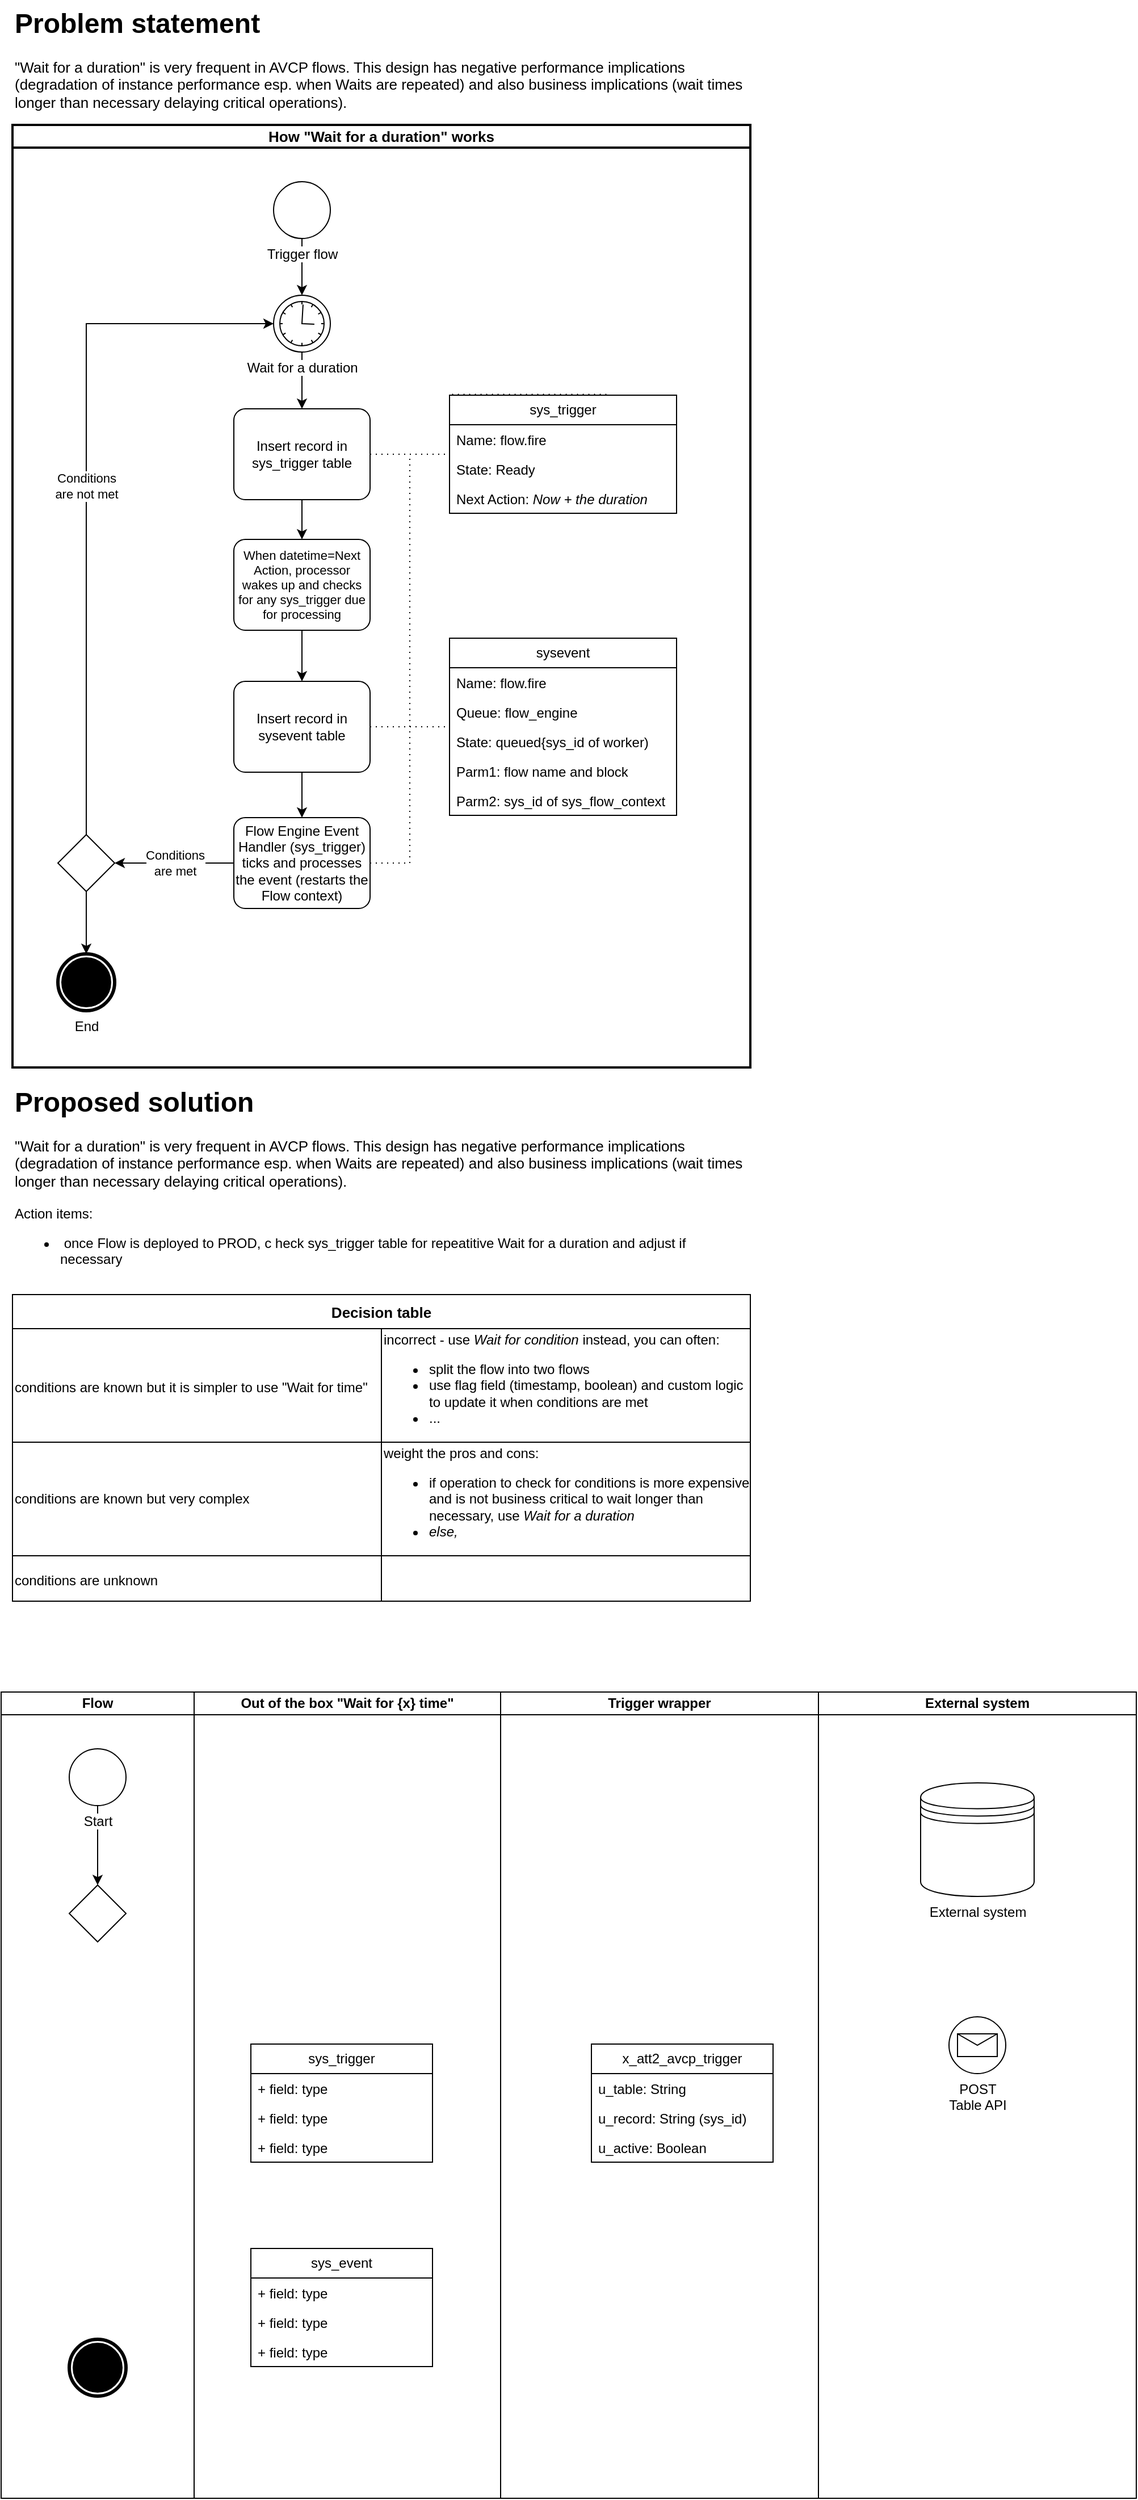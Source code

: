<mxfile version="24.2.7" type="github">
  <diagram name="Page-1" id="dqgGaEMsfPLpN1jPL7-l">
    <mxGraphModel dx="2643" dy="3098" grid="1" gridSize="10" guides="1" tooltips="1" connect="1" arrows="1" fold="1" page="1" pageScale="1" pageWidth="850" pageHeight="1100" math="0" shadow="0">
      <root>
        <mxCell id="0" />
        <mxCell id="1" parent="0" />
        <mxCell id="lHSy6ZFqvvYhpSyqBEna-1" value="sys_trigger" style="swimlane;fontStyle=0;childLayout=stackLayout;horizontal=1;startSize=26;fillColor=none;horizontalStack=0;resizeParent=1;resizeParentMax=0;resizeLast=0;collapsible=1;marginBottom=0;whiteSpace=wrap;html=1;" vertex="1" parent="1">
          <mxGeometry x="150" y="640" width="160" height="104" as="geometry" />
        </mxCell>
        <mxCell id="lHSy6ZFqvvYhpSyqBEna-2" value="+ field: type" style="text;strokeColor=none;fillColor=none;align=left;verticalAlign=top;spacingLeft=4;spacingRight=4;overflow=hidden;rotatable=0;points=[[0,0.5],[1,0.5]];portConstraint=eastwest;whiteSpace=wrap;html=1;" vertex="1" parent="lHSy6ZFqvvYhpSyqBEna-1">
          <mxGeometry y="26" width="160" height="26" as="geometry" />
        </mxCell>
        <mxCell id="lHSy6ZFqvvYhpSyqBEna-3" value="+ field: type" style="text;strokeColor=none;fillColor=none;align=left;verticalAlign=top;spacingLeft=4;spacingRight=4;overflow=hidden;rotatable=0;points=[[0,0.5],[1,0.5]];portConstraint=eastwest;whiteSpace=wrap;html=1;" vertex="1" parent="lHSy6ZFqvvYhpSyqBEna-1">
          <mxGeometry y="52" width="160" height="26" as="geometry" />
        </mxCell>
        <mxCell id="lHSy6ZFqvvYhpSyqBEna-4" value="+ field: type" style="text;strokeColor=none;fillColor=none;align=left;verticalAlign=top;spacingLeft=4;spacingRight=4;overflow=hidden;rotatable=0;points=[[0,0.5],[1,0.5]];portConstraint=eastwest;whiteSpace=wrap;html=1;" vertex="1" parent="lHSy6ZFqvvYhpSyqBEna-1">
          <mxGeometry y="78" width="160" height="26" as="geometry" />
        </mxCell>
        <mxCell id="lHSy6ZFqvvYhpSyqBEna-5" value="sys_event" style="swimlane;fontStyle=0;childLayout=stackLayout;horizontal=1;startSize=26;fillColor=none;horizontalStack=0;resizeParent=1;resizeParentMax=0;resizeLast=0;collapsible=1;marginBottom=0;whiteSpace=wrap;html=1;" vertex="1" parent="1">
          <mxGeometry x="150" y="820" width="160" height="104" as="geometry" />
        </mxCell>
        <mxCell id="lHSy6ZFqvvYhpSyqBEna-6" value="+ field: type" style="text;strokeColor=none;fillColor=none;align=left;verticalAlign=top;spacingLeft=4;spacingRight=4;overflow=hidden;rotatable=0;points=[[0,0.5],[1,0.5]];portConstraint=eastwest;whiteSpace=wrap;html=1;" vertex="1" parent="lHSy6ZFqvvYhpSyqBEna-5">
          <mxGeometry y="26" width="160" height="26" as="geometry" />
        </mxCell>
        <mxCell id="lHSy6ZFqvvYhpSyqBEna-7" value="+ field: type" style="text;strokeColor=none;fillColor=none;align=left;verticalAlign=top;spacingLeft=4;spacingRight=4;overflow=hidden;rotatable=0;points=[[0,0.5],[1,0.5]];portConstraint=eastwest;whiteSpace=wrap;html=1;" vertex="1" parent="lHSy6ZFqvvYhpSyqBEna-5">
          <mxGeometry y="52" width="160" height="26" as="geometry" />
        </mxCell>
        <mxCell id="lHSy6ZFqvvYhpSyqBEna-8" value="+ field: type" style="text;strokeColor=none;fillColor=none;align=left;verticalAlign=top;spacingLeft=4;spacingRight=4;overflow=hidden;rotatable=0;points=[[0,0.5],[1,0.5]];portConstraint=eastwest;whiteSpace=wrap;html=1;" vertex="1" parent="lHSy6ZFqvvYhpSyqBEna-5">
          <mxGeometry y="78" width="160" height="26" as="geometry" />
        </mxCell>
        <mxCell id="lHSy6ZFqvvYhpSyqBEna-9" value="x_att2_avcp_trigger" style="swimlane;fontStyle=0;childLayout=stackLayout;horizontal=1;startSize=26;fillColor=none;horizontalStack=0;resizeParent=1;resizeParentMax=0;resizeLast=0;collapsible=1;marginBottom=0;whiteSpace=wrap;html=1;" vertex="1" parent="1">
          <mxGeometry x="450" y="640" width="160" height="104" as="geometry" />
        </mxCell>
        <mxCell id="lHSy6ZFqvvYhpSyqBEna-10" value="u_table: String" style="text;strokeColor=none;fillColor=none;align=left;verticalAlign=top;spacingLeft=4;spacingRight=4;overflow=hidden;rotatable=0;points=[[0,0.5],[1,0.5]];portConstraint=eastwest;whiteSpace=wrap;html=1;" vertex="1" parent="lHSy6ZFqvvYhpSyqBEna-9">
          <mxGeometry y="26" width="160" height="26" as="geometry" />
        </mxCell>
        <mxCell id="lHSy6ZFqvvYhpSyqBEna-11" value="u_record: String (sys_id)" style="text;strokeColor=none;fillColor=none;align=left;verticalAlign=top;spacingLeft=4;spacingRight=4;overflow=hidden;rotatable=0;points=[[0,0.5],[1,0.5]];portConstraint=eastwest;whiteSpace=wrap;html=1;" vertex="1" parent="lHSy6ZFqvvYhpSyqBEna-9">
          <mxGeometry y="52" width="160" height="26" as="geometry" />
        </mxCell>
        <mxCell id="lHSy6ZFqvvYhpSyqBEna-12" value="u_active: Boolean" style="text;strokeColor=none;fillColor=none;align=left;verticalAlign=top;spacingLeft=4;spacingRight=4;overflow=hidden;rotatable=0;points=[[0,0.5],[1,0.5]];portConstraint=eastwest;whiteSpace=wrap;html=1;" vertex="1" parent="lHSy6ZFqvvYhpSyqBEna-9">
          <mxGeometry y="78" width="160" height="26" as="geometry" />
        </mxCell>
        <mxCell id="lHSy6ZFqvvYhpSyqBEna-17" value="Flow" style="swimlane;startSize=20;whiteSpace=wrap;html=1;" vertex="1" parent="1">
          <mxGeometry x="-70" y="330" width="170" height="710" as="geometry" />
        </mxCell>
        <mxCell id="lHSy6ZFqvvYhpSyqBEna-21" style="edgeStyle=orthogonalEdgeStyle;rounded=0;orthogonalLoop=1;jettySize=auto;html=1;" edge="1" parent="lHSy6ZFqvvYhpSyqBEna-17" source="lHSy6ZFqvvYhpSyqBEna-18" target="lHSy6ZFqvvYhpSyqBEna-20">
          <mxGeometry relative="1" as="geometry" />
        </mxCell>
        <mxCell id="lHSy6ZFqvvYhpSyqBEna-18" value="Start" style="points=[[0.145,0.145,0],[0.5,0,0],[0.855,0.145,0],[1,0.5,0],[0.855,0.855,0],[0.5,1,0],[0.145,0.855,0],[0,0.5,0]];shape=mxgraph.bpmn.event;html=1;verticalLabelPosition=bottom;labelBackgroundColor=#ffffff;verticalAlign=top;align=center;perimeter=ellipsePerimeter;outlineConnect=0;aspect=fixed;outline=standard;symbol=general;" vertex="1" parent="lHSy6ZFqvvYhpSyqBEna-17">
          <mxGeometry x="60" y="50" width="50" height="50" as="geometry" />
        </mxCell>
        <mxCell id="lHSy6ZFqvvYhpSyqBEna-19" value="" style="points=[[0.145,0.145,0],[0.5,0,0],[0.855,0.145,0],[1,0.5,0],[0.855,0.855,0],[0.5,1,0],[0.145,0.855,0],[0,0.5,0]];shape=mxgraph.bpmn.event;html=1;verticalLabelPosition=bottom;labelBackgroundColor=#ffffff;verticalAlign=top;align=center;perimeter=ellipsePerimeter;outlineConnect=0;aspect=fixed;outline=end;symbol=terminate;" vertex="1" parent="lHSy6ZFqvvYhpSyqBEna-17">
          <mxGeometry x="60" y="570" width="50" height="50" as="geometry" />
        </mxCell>
        <mxCell id="lHSy6ZFqvvYhpSyqBEna-20" value="" style="points=[[0.25,0.25,0],[0.5,0,0],[0.75,0.25,0],[1,0.5,0],[0.75,0.75,0],[0.5,1,0],[0.25,0.75,0],[0,0.5,0]];shape=mxgraph.bpmn.gateway2;html=1;verticalLabelPosition=bottom;labelBackgroundColor=#ffffff;verticalAlign=top;align=center;perimeter=rhombusPerimeter;outlineConnect=0;outline=none;symbol=none;" vertex="1" parent="lHSy6ZFqvvYhpSyqBEna-17">
          <mxGeometry x="60" y="170" width="50" height="50" as="geometry" />
        </mxCell>
        <mxCell id="lHSy6ZFqvvYhpSyqBEna-27" value="Out of the box &quot;Wait for {x} time&quot;" style="swimlane;startSize=20;whiteSpace=wrap;html=1;" vertex="1" parent="1">
          <mxGeometry x="100" y="330" width="270" height="710" as="geometry" />
        </mxCell>
        <mxCell id="lHSy6ZFqvvYhpSyqBEna-29" value="Trigger wrapper" style="swimlane;startSize=20;whiteSpace=wrap;html=1;" vertex="1" parent="1">
          <mxGeometry x="370" y="330" width="280" height="710" as="geometry" />
        </mxCell>
        <mxCell id="lHSy6ZFqvvYhpSyqBEna-30" value="External system" style="swimlane;startSize=20;whiteSpace=wrap;html=1;" vertex="1" parent="1">
          <mxGeometry x="650" y="330" width="280" height="710" as="geometry" />
        </mxCell>
        <mxCell id="lHSy6ZFqvvYhpSyqBEna-13" value="External system" style="shape=datastore;html=1;labelPosition=center;verticalLabelPosition=bottom;align=center;verticalAlign=top;" vertex="1" parent="lHSy6ZFqvvYhpSyqBEna-30">
          <mxGeometry x="90" y="80" width="100" height="100" as="geometry" />
        </mxCell>
        <mxCell id="lHSy6ZFqvvYhpSyqBEna-15" value="POST&lt;br&gt;Table API" style="points=[[0.145,0.145,0],[0.5,0,0],[0.855,0.145,0],[1,0.5,0],[0.855,0.855,0],[0.5,1,0],[0.145,0.855,0],[0,0.5,0]];shape=mxgraph.bpmn.event;html=1;verticalLabelPosition=bottom;labelBackgroundColor=#ffffff;verticalAlign=top;align=center;perimeter=ellipsePerimeter;outlineConnect=0;aspect=fixed;outline=standard;symbol=message;" vertex="1" parent="lHSy6ZFqvvYhpSyqBEna-30">
          <mxGeometry x="115" y="286" width="50" height="50" as="geometry" />
        </mxCell>
        <mxCell id="lHSy6ZFqvvYhpSyqBEna-31" value="&lt;h1 style=&quot;margin-top: 0px;&quot;&gt;Problem statement&lt;br&gt;&lt;/h1&gt;&lt;p style=&quot;font-size: 13px;&quot;&gt;&quot;Wait for a duration&quot; is very frequent in AVCP flows. This design has negative performance implications (degradation of instance performance esp. when Waits are repeated) and also business implications (wait times longer than necessary delaying critical operations).&lt;br&gt;&lt;/p&gt;" style="text;html=1;whiteSpace=wrap;overflow=hidden;rounded=0;" vertex="1" parent="1">
          <mxGeometry x="-60" y="-1160" width="650" height="100" as="geometry" />
        </mxCell>
        <mxCell id="lHSy6ZFqvvYhpSyqBEna-33" value="Decision table" style="shape=table;startSize=30;container=1;collapsible=0;childLayout=tableLayout;strokeColor=default;fontSize=13;fontStyle=1" vertex="1" parent="1">
          <mxGeometry x="-60" y="-20" width="650" height="270" as="geometry" />
        </mxCell>
        <mxCell id="lHSy6ZFqvvYhpSyqBEna-34" value="" style="shape=tableRow;horizontal=0;startSize=0;swimlaneHead=0;swimlaneBody=0;strokeColor=inherit;top=0;left=0;bottom=0;right=0;collapsible=0;dropTarget=0;fillColor=none;points=[[0,0.5],[1,0.5]];portConstraint=eastwest;fontSize=16;" vertex="1" parent="lHSy6ZFqvvYhpSyqBEna-33">
          <mxGeometry y="30" width="650" height="100" as="geometry" />
        </mxCell>
        <mxCell id="lHSy6ZFqvvYhpSyqBEna-35" value="&lt;div align=&quot;left&quot;&gt;&lt;font style=&quot;font-size: 12px;&quot;&gt;conditions are known but it is simpler to use &quot;Wait for time&quot;&lt;/font&gt;&lt;/div&gt;" style="shape=partialRectangle;html=1;whiteSpace=wrap;connectable=0;strokeColor=inherit;overflow=hidden;fillColor=none;top=0;left=0;bottom=0;right=0;pointerEvents=1;fontSize=16;align=left;" vertex="1" parent="lHSy6ZFqvvYhpSyqBEna-34">
          <mxGeometry width="325" height="100" as="geometry">
            <mxRectangle width="325" height="100" as="alternateBounds" />
          </mxGeometry>
        </mxCell>
        <mxCell id="lHSy6ZFqvvYhpSyqBEna-36" value="&lt;div style=&quot;font-size: 12px;&quot; align=&quot;left&quot;&gt;&lt;font style=&quot;font-size: 12px;&quot;&gt;incorrect - use&lt;i&gt; Wait for condition&lt;/i&gt; instead, you can often:&lt;br&gt;&lt;/font&gt;&lt;/div&gt;&lt;div style=&quot;font-size: 12px;&quot; align=&quot;left&quot;&gt;&lt;ul&gt;&lt;li&gt;&lt;font style=&quot;font-size: 12px;&quot;&gt;split the flow into two flows&lt;/font&gt;&lt;/li&gt;&lt;li&gt;&lt;font style=&quot;font-size: 12px;&quot;&gt;use flag field (timestamp, boolean) and custom logic to update it when conditions are met&lt;/font&gt;&lt;/li&gt;&lt;li&gt;&lt;font style=&quot;font-size: 12px;&quot;&gt;...&lt;br&gt;&lt;/font&gt;&lt;/li&gt;&lt;/ul&gt;&lt;/div&gt;" style="shape=partialRectangle;html=1;whiteSpace=wrap;connectable=0;strokeColor=inherit;overflow=hidden;fillColor=none;top=0;left=0;bottom=0;right=0;pointerEvents=1;fontSize=16;align=left;" vertex="1" parent="lHSy6ZFqvvYhpSyqBEna-34">
          <mxGeometry x="325" width="325" height="100" as="geometry">
            <mxRectangle width="325" height="100" as="alternateBounds" />
          </mxGeometry>
        </mxCell>
        <mxCell id="lHSy6ZFqvvYhpSyqBEna-38" value="" style="shape=tableRow;horizontal=0;startSize=0;swimlaneHead=0;swimlaneBody=0;strokeColor=inherit;top=0;left=0;bottom=0;right=0;collapsible=0;dropTarget=0;fillColor=none;points=[[0,0.5],[1,0.5]];portConstraint=eastwest;fontSize=12;" vertex="1" parent="lHSy6ZFqvvYhpSyqBEna-33">
          <mxGeometry y="130" width="650" height="100" as="geometry" />
        </mxCell>
        <mxCell id="lHSy6ZFqvvYhpSyqBEna-39" value="&lt;div style=&quot;font-size: 12px;&quot; align=&quot;left&quot;&gt;&lt;font style=&quot;font-size: 12px;&quot;&gt;conditions are known but very complex&lt;br&gt;&lt;/font&gt;&lt;/div&gt;" style="shape=partialRectangle;html=1;whiteSpace=wrap;connectable=0;strokeColor=inherit;overflow=hidden;fillColor=none;top=0;left=0;bottom=0;right=0;pointerEvents=1;fontSize=16;align=left;" vertex="1" parent="lHSy6ZFqvvYhpSyqBEna-38">
          <mxGeometry width="325" height="100" as="geometry">
            <mxRectangle width="325" height="100" as="alternateBounds" />
          </mxGeometry>
        </mxCell>
        <mxCell id="lHSy6ZFqvvYhpSyqBEna-40" value="&lt;div style=&quot;font-size: 12px;&quot; align=&quot;left&quot;&gt;&lt;font style=&quot;font-size: 12px;&quot;&gt;weight the pros and cons:&lt;/font&gt;&lt;/div&gt;&lt;div style=&quot;font-size: 12px;&quot; align=&quot;left&quot;&gt;&lt;ul&gt;&lt;li&gt;&lt;font style=&quot;font-size: 12px;&quot;&gt;if operation to check for conditions is more expensive and is not business critical to wait longer than necessary, use &lt;i&gt;Wait for a duration&lt;/i&gt;&lt;/font&gt;&lt;/li&gt;&lt;li&gt;&lt;font style=&quot;font-size: 12px;&quot;&gt;&lt;i&gt;else, &lt;br&gt;&lt;/i&gt;&lt;/font&gt;&lt;/li&gt;&lt;/ul&gt;&lt;/div&gt;" style="shape=partialRectangle;html=1;whiteSpace=wrap;connectable=0;strokeColor=inherit;overflow=hidden;fillColor=none;top=0;left=0;bottom=0;right=0;pointerEvents=1;fontSize=16;align=left;" vertex="1" parent="lHSy6ZFqvvYhpSyqBEna-38">
          <mxGeometry x="325" width="325" height="100" as="geometry">
            <mxRectangle width="325" height="100" as="alternateBounds" />
          </mxGeometry>
        </mxCell>
        <mxCell id="lHSy6ZFqvvYhpSyqBEna-42" value="" style="shape=tableRow;horizontal=0;startSize=0;swimlaneHead=0;swimlaneBody=0;strokeColor=inherit;top=0;left=0;bottom=0;right=0;collapsible=0;dropTarget=0;fillColor=none;points=[[0,0.5],[1,0.5]];portConstraint=eastwest;fontSize=16;" vertex="1" parent="lHSy6ZFqvvYhpSyqBEna-33">
          <mxGeometry y="230" width="650" height="40" as="geometry" />
        </mxCell>
        <mxCell id="lHSy6ZFqvvYhpSyqBEna-43" value="&lt;div align=&quot;left&quot;&gt;&lt;font style=&quot;font-size: 12px;&quot;&gt;conditions are unknown&lt;/font&gt;&lt;br&gt;&lt;/div&gt;" style="shape=partialRectangle;html=1;whiteSpace=wrap;connectable=0;strokeColor=inherit;overflow=hidden;fillColor=none;top=0;left=0;bottom=0;right=0;pointerEvents=1;fontSize=16;align=left;" vertex="1" parent="lHSy6ZFqvvYhpSyqBEna-42">
          <mxGeometry width="325" height="40" as="geometry">
            <mxRectangle width="325" height="40" as="alternateBounds" />
          </mxGeometry>
        </mxCell>
        <mxCell id="lHSy6ZFqvvYhpSyqBEna-44" value="" style="shape=partialRectangle;html=1;whiteSpace=wrap;connectable=0;strokeColor=inherit;overflow=hidden;fillColor=none;top=0;left=0;bottom=0;right=0;pointerEvents=1;fontSize=16;" vertex="1" parent="lHSy6ZFqvvYhpSyqBEna-42">
          <mxGeometry x="325" width="325" height="40" as="geometry">
            <mxRectangle width="325" height="40" as="alternateBounds" />
          </mxGeometry>
        </mxCell>
        <mxCell id="lHSy6ZFqvvYhpSyqBEna-66" value="&lt;b&gt;&lt;font style=&quot;font-size: 13px;&quot;&gt;How &quot;Wait for a duration&quot; works&lt;/font&gt;&lt;/b&gt;" style="swimlane;html=1;startSize=20;fontStyle=0;collapsible=0;horizontal=1;swimlaneLine=1;strokeWidth=2;swimlaneFillColor=#ffffff;whiteSpace=wrap;" vertex="1" parent="1">
          <mxGeometry x="-60" y="-1050" width="650" height="830" as="geometry" />
        </mxCell>
        <mxCell id="lHSy6ZFqvvYhpSyqBEna-67" style="edgeStyle=orthogonalEdgeStyle;rounded=0;orthogonalLoop=1;jettySize=auto;html=1;" edge="1" parent="lHSy6ZFqvvYhpSyqBEna-66" source="lHSy6ZFqvvYhpSyqBEna-49" target="lHSy6ZFqvvYhpSyqBEna-50">
          <mxGeometry relative="1" as="geometry" />
        </mxCell>
        <mxCell id="lHSy6ZFqvvYhpSyqBEna-49" value="Trigger flow" style="points=[[0.145,0.145,0],[0.5,0,0],[0.855,0.145,0],[1,0.5,0],[0.855,0.855,0],[0.5,1,0],[0.145,0.855,0],[0,0.5,0]];shape=mxgraph.bpmn.event;html=1;verticalLabelPosition=bottom;labelBackgroundColor=#ffffff;verticalAlign=top;align=center;perimeter=ellipsePerimeter;outlineConnect=0;aspect=fixed;outline=standard;symbol=general;" vertex="1" parent="lHSy6ZFqvvYhpSyqBEna-66">
          <mxGeometry x="230" y="50" width="50" height="50" as="geometry" />
        </mxCell>
        <mxCell id="lHSy6ZFqvvYhpSyqBEna-68" style="edgeStyle=orthogonalEdgeStyle;rounded=0;orthogonalLoop=1;jettySize=auto;html=1;" edge="1" parent="lHSy6ZFqvvYhpSyqBEna-66" source="lHSy6ZFqvvYhpSyqBEna-50" target="lHSy6ZFqvvYhpSyqBEna-55">
          <mxGeometry relative="1" as="geometry" />
        </mxCell>
        <mxCell id="lHSy6ZFqvvYhpSyqBEna-50" value="Wait for a duration" style="points=[[0.145,0.145,0],[0.5,0,0],[0.855,0.145,0],[1,0.5,0],[0.855,0.855,0],[0.5,1,0],[0.145,0.855,0],[0,0.5,0]];shape=mxgraph.bpmn.event;html=1;verticalLabelPosition=bottom;labelBackgroundColor=#ffffff;verticalAlign=top;align=center;perimeter=ellipsePerimeter;outlineConnect=0;aspect=fixed;outline=standard;symbol=timer;" vertex="1" parent="lHSy6ZFqvvYhpSyqBEna-66">
          <mxGeometry x="230" y="150" width="50" height="50" as="geometry" />
        </mxCell>
        <mxCell id="lHSy6ZFqvvYhpSyqBEna-69" style="edgeStyle=orthogonalEdgeStyle;rounded=0;orthogonalLoop=1;jettySize=auto;html=1;" edge="1" parent="lHSy6ZFqvvYhpSyqBEna-66" source="lHSy6ZFqvvYhpSyqBEna-55" target="lHSy6ZFqvvYhpSyqBEna-63">
          <mxGeometry relative="1" as="geometry" />
        </mxCell>
        <mxCell id="lHSy6ZFqvvYhpSyqBEna-55" value="Insert record in &lt;br&gt;sys_trigger table" style="points=[[0.25,0,0],[0.5,0,0],[0.75,0,0],[1,0.25,0],[1,0.5,0],[1,0.75,0],[0.75,1,0],[0.5,1,0],[0.25,1,0],[0,0.75,0],[0,0.5,0],[0,0.25,0]];shape=mxgraph.bpmn.task;whiteSpace=wrap;rectStyle=rounded;size=10;html=1;container=1;expand=0;collapsible=0;taskMarker=abstract;" vertex="1" parent="lHSy6ZFqvvYhpSyqBEna-66">
          <mxGeometry x="195" y="250" width="120" height="80" as="geometry" />
        </mxCell>
        <mxCell id="lHSy6ZFqvvYhpSyqBEna-57" value="sys_trigger" style="swimlane;fontStyle=0;childLayout=stackLayout;horizontal=1;startSize=26;fillColor=none;horizontalStack=0;resizeParent=1;resizeParentMax=0;resizeLast=0;collapsible=1;marginBottom=0;whiteSpace=wrap;html=1;" vertex="1" parent="lHSy6ZFqvvYhpSyqBEna-66">
          <mxGeometry x="385" y="238" width="200" height="104" as="geometry" />
        </mxCell>
        <mxCell id="lHSy6ZFqvvYhpSyqBEna-58" value="Name: flow.fire" style="text;strokeColor=none;fillColor=none;align=left;verticalAlign=top;spacingLeft=4;spacingRight=4;overflow=hidden;rotatable=0;points=[[0,0.5],[1,0.5]];portConstraint=eastwest;whiteSpace=wrap;html=1;" vertex="1" parent="lHSy6ZFqvvYhpSyqBEna-57">
          <mxGeometry y="26" width="200" height="26" as="geometry" />
        </mxCell>
        <mxCell id="lHSy6ZFqvvYhpSyqBEna-59" value="State: Ready" style="text;strokeColor=none;fillColor=none;align=left;verticalAlign=top;spacingLeft=4;spacingRight=4;overflow=hidden;rotatable=0;points=[[0,0.5],[1,0.5]];portConstraint=eastwest;whiteSpace=wrap;html=1;" vertex="1" parent="lHSy6ZFqvvYhpSyqBEna-57">
          <mxGeometry y="52" width="200" height="26" as="geometry" />
        </mxCell>
        <mxCell id="lHSy6ZFqvvYhpSyqBEna-60" value="Next Action: &lt;i&gt;Now + the duration&lt;/i&gt;" style="text;strokeColor=none;fillColor=none;align=left;verticalAlign=top;spacingLeft=4;spacingRight=4;overflow=hidden;rotatable=0;points=[[0,0.5],[1,0.5]];portConstraint=eastwest;whiteSpace=wrap;html=1;" vertex="1" parent="lHSy6ZFqvvYhpSyqBEna-57">
          <mxGeometry y="78" width="200" height="26" as="geometry" />
        </mxCell>
        <mxCell id="lHSy6ZFqvvYhpSyqBEna-63" value="When datetime=Next Action, processor wakes up and checks for any sys_trigger due for processing" style="points=[[0.25,0,0],[0.5,0,0],[0.75,0,0],[1,0.25,0],[1,0.5,0],[1,0.75,0],[0.75,1,0],[0.5,1,0],[0.25,1,0],[0,0.75,0],[0,0.5,0],[0,0.25,0]];shape=mxgraph.bpmn.task;whiteSpace=wrap;rectStyle=rounded;size=10;html=1;container=1;expand=0;collapsible=0;taskMarker=abstract;fontSize=11;" vertex="1" parent="lHSy6ZFqvvYhpSyqBEna-66">
          <mxGeometry x="195" y="365" width="120" height="80" as="geometry" />
        </mxCell>
        <mxCell id="lHSy6ZFqvvYhpSyqBEna-82" style="edgeStyle=orthogonalEdgeStyle;rounded=0;orthogonalLoop=1;jettySize=auto;html=1;" edge="1" parent="lHSy6ZFqvvYhpSyqBEna-66" source="lHSy6ZFqvvYhpSyqBEna-65" target="lHSy6ZFqvvYhpSyqBEna-80">
          <mxGeometry relative="1" as="geometry" />
        </mxCell>
        <mxCell id="lHSy6ZFqvvYhpSyqBEna-65" value="Insert record in&lt;br&gt;sysevent table" style="points=[[0.25,0,0],[0.5,0,0],[0.75,0,0],[1,0.25,0],[1,0.5,0],[1,0.75,0],[0.75,1,0],[0.5,1,0],[0.25,1,0],[0,0.75,0],[0,0.5,0],[0,0.25,0]];shape=mxgraph.bpmn.task;whiteSpace=wrap;rectStyle=rounded;size=10;html=1;container=1;expand=0;collapsible=0;taskMarker=abstract;" vertex="1" parent="lHSy6ZFqvvYhpSyqBEna-66">
          <mxGeometry x="195" y="490" width="120" height="80" as="geometry" />
        </mxCell>
        <mxCell id="lHSy6ZFqvvYhpSyqBEna-70" style="edgeStyle=orthogonalEdgeStyle;rounded=0;orthogonalLoop=1;jettySize=auto;html=1;entryX=0.5;entryY=0;entryDx=0;entryDy=0;entryPerimeter=0;" edge="1" parent="lHSy6ZFqvvYhpSyqBEna-66" source="lHSy6ZFqvvYhpSyqBEna-63" target="lHSy6ZFqvvYhpSyqBEna-65">
          <mxGeometry relative="1" as="geometry" />
        </mxCell>
        <mxCell id="lHSy6ZFqvvYhpSyqBEna-71" value="" style="edgeStyle=elbowEdgeStyle;fontSize=12;html=1;endFill=0;startFill=0;endSize=6;startSize=6;dashed=1;dashPattern=1 4;endArrow=none;startArrow=none;rounded=0;entryX=0.691;entryY=-0.007;entryDx=0;entryDy=0;entryPerimeter=0;exitX=1;exitY=0.5;exitDx=0;exitDy=0;exitPerimeter=0;" edge="1" parent="lHSy6ZFqvvYhpSyqBEna-66" source="lHSy6ZFqvvYhpSyqBEna-55" target="lHSy6ZFqvvYhpSyqBEna-57">
          <mxGeometry width="160" relative="1" as="geometry">
            <mxPoint x="395" y="480" as="sourcePoint" />
            <mxPoint x="555" y="480" as="targetPoint" />
            <Array as="points">
              <mxPoint x="385" y="290" />
            </Array>
          </mxGeometry>
        </mxCell>
        <mxCell id="lHSy6ZFqvvYhpSyqBEna-73" value="sysevent" style="swimlane;fontStyle=0;childLayout=stackLayout;horizontal=1;startSize=26;fillColor=none;horizontalStack=0;resizeParent=1;resizeParentMax=0;resizeLast=0;collapsible=1;marginBottom=0;whiteSpace=wrap;html=1;" vertex="1" parent="lHSy6ZFqvvYhpSyqBEna-66">
          <mxGeometry x="385" y="452" width="200" height="156" as="geometry" />
        </mxCell>
        <mxCell id="lHSy6ZFqvvYhpSyqBEna-74" value="Name: flow.fire" style="text;strokeColor=none;fillColor=none;align=left;verticalAlign=top;spacingLeft=4;spacingRight=4;overflow=hidden;rotatable=0;points=[[0,0.5],[1,0.5]];portConstraint=eastwest;whiteSpace=wrap;html=1;" vertex="1" parent="lHSy6ZFqvvYhpSyqBEna-73">
          <mxGeometry y="26" width="200" height="26" as="geometry" />
        </mxCell>
        <mxCell id="lHSy6ZFqvvYhpSyqBEna-75" value="Queue: flow_engine" style="text;strokeColor=none;fillColor=none;align=left;verticalAlign=top;spacingLeft=4;spacingRight=4;overflow=hidden;rotatable=0;points=[[0,0.5],[1,0.5]];portConstraint=eastwest;whiteSpace=wrap;html=1;" vertex="1" parent="lHSy6ZFqvvYhpSyqBEna-73">
          <mxGeometry y="52" width="200" height="26" as="geometry" />
        </mxCell>
        <mxCell id="lHSy6ZFqvvYhpSyqBEna-88" value="State: queued{sys_id of worker)" style="text;strokeColor=none;fillColor=none;align=left;verticalAlign=top;spacingLeft=4;spacingRight=4;overflow=hidden;rotatable=0;points=[[0,0.5],[1,0.5]];portConstraint=eastwest;whiteSpace=wrap;html=1;" vertex="1" parent="lHSy6ZFqvvYhpSyqBEna-73">
          <mxGeometry y="78" width="200" height="26" as="geometry" />
        </mxCell>
        <mxCell id="lHSy6ZFqvvYhpSyqBEna-87" value="Parm1: flow name and block" style="text;strokeColor=none;fillColor=none;align=left;verticalAlign=top;spacingLeft=4;spacingRight=4;overflow=hidden;rotatable=0;points=[[0,0.5],[1,0.5]];portConstraint=eastwest;whiteSpace=wrap;html=1;" vertex="1" parent="lHSy6ZFqvvYhpSyqBEna-73">
          <mxGeometry y="104" width="200" height="26" as="geometry" />
        </mxCell>
        <mxCell id="lHSy6ZFqvvYhpSyqBEna-76" value="Parm2: sys_id of sys_flow_context" style="text;strokeColor=none;fillColor=none;align=left;verticalAlign=top;spacingLeft=4;spacingRight=4;overflow=hidden;rotatable=0;points=[[0,0.5],[1,0.5]];portConstraint=eastwest;whiteSpace=wrap;html=1;" vertex="1" parent="lHSy6ZFqvvYhpSyqBEna-73">
          <mxGeometry y="130" width="200" height="26" as="geometry" />
        </mxCell>
        <mxCell id="lHSy6ZFqvvYhpSyqBEna-103" value="Conditions &lt;br&gt;are met" style="edgeStyle=orthogonalEdgeStyle;rounded=0;orthogonalLoop=1;jettySize=auto;html=1;" edge="1" parent="lHSy6ZFqvvYhpSyqBEna-66" source="lHSy6ZFqvvYhpSyqBEna-80" target="lHSy6ZFqvvYhpSyqBEna-101">
          <mxGeometry relative="1" as="geometry" />
        </mxCell>
        <mxCell id="lHSy6ZFqvvYhpSyqBEna-80" value="Flow Engine Event Handler (sys_trigger) ticks and processes the event (restarts the Flow context)" style="points=[[0.25,0,0],[0.5,0,0],[0.75,0,0],[1,0.25,0],[1,0.5,0],[1,0.75,0],[0.75,1,0],[0.5,1,0],[0.25,1,0],[0,0.75,0],[0,0.5,0],[0,0.25,0]];shape=mxgraph.bpmn.task;whiteSpace=wrap;rectStyle=rounded;size=10;html=1;container=1;expand=0;collapsible=0;taskMarker=abstract;" vertex="1" parent="lHSy6ZFqvvYhpSyqBEna-66">
          <mxGeometry x="195" y="610" width="120" height="80" as="geometry" />
        </mxCell>
        <mxCell id="lHSy6ZFqvvYhpSyqBEna-84" value="" style="edgeStyle=elbowEdgeStyle;fontSize=12;html=1;endFill=0;startFill=0;endSize=6;startSize=6;dashed=1;dashPattern=1 4;endArrow=none;startArrow=none;rounded=0;exitX=1;exitY=0.5;exitDx=0;exitDy=0;exitPerimeter=0;" edge="1" parent="lHSy6ZFqvvYhpSyqBEna-66" source="lHSy6ZFqvvYhpSyqBEna-80" target="lHSy6ZFqvvYhpSyqBEna-57">
          <mxGeometry width="160" relative="1" as="geometry">
            <mxPoint x="365" y="670" as="sourcePoint" />
            <mxPoint x="525" y="670" as="targetPoint" />
          </mxGeometry>
        </mxCell>
        <mxCell id="lHSy6ZFqvvYhpSyqBEna-89" value="" style="edgeStyle=elbowEdgeStyle;fontSize=12;html=1;endFill=0;startFill=0;endSize=6;startSize=6;dashed=1;dashPattern=1 4;endArrow=none;startArrow=none;rounded=0;exitX=1;exitY=0.5;exitDx=0;exitDy=0;exitPerimeter=0;" edge="1" parent="lHSy6ZFqvvYhpSyqBEna-66" source="lHSy6ZFqvvYhpSyqBEna-65" target="lHSy6ZFqvvYhpSyqBEna-73">
          <mxGeometry width="160" relative="1" as="geometry">
            <mxPoint x="-45" y="660" as="sourcePoint" />
            <mxPoint x="115" y="660" as="targetPoint" />
          </mxGeometry>
        </mxCell>
        <mxCell id="lHSy6ZFqvvYhpSyqBEna-92" value="End" style="points=[[0.145,0.145,0],[0.5,0,0],[0.855,0.145,0],[1,0.5,0],[0.855,0.855,0],[0.5,1,0],[0.145,0.855,0],[0,0.5,0]];shape=mxgraph.bpmn.event;html=1;verticalLabelPosition=bottom;labelBackgroundColor=#ffffff;verticalAlign=top;align=center;perimeter=ellipsePerimeter;outlineConnect=0;aspect=fixed;outline=end;symbol=terminate;" vertex="1" parent="lHSy6ZFqvvYhpSyqBEna-66">
          <mxGeometry x="40" y="730" width="50" height="50" as="geometry" />
        </mxCell>
        <mxCell id="lHSy6ZFqvvYhpSyqBEna-105" style="edgeStyle=orthogonalEdgeStyle;rounded=0;orthogonalLoop=1;jettySize=auto;html=1;" edge="1" parent="lHSy6ZFqvvYhpSyqBEna-66" source="lHSy6ZFqvvYhpSyqBEna-101" target="lHSy6ZFqvvYhpSyqBEna-92">
          <mxGeometry relative="1" as="geometry" />
        </mxCell>
        <mxCell id="lHSy6ZFqvvYhpSyqBEna-106" value="Conditions&lt;br&gt;are not met" style="edgeStyle=orthogonalEdgeStyle;rounded=0;orthogonalLoop=1;jettySize=auto;html=1;" edge="1" parent="lHSy6ZFqvvYhpSyqBEna-66" source="lHSy6ZFqvvYhpSyqBEna-101" target="lHSy6ZFqvvYhpSyqBEna-50">
          <mxGeometry relative="1" as="geometry">
            <Array as="points">
              <mxPoint x="65" y="175" />
            </Array>
          </mxGeometry>
        </mxCell>
        <mxCell id="lHSy6ZFqvvYhpSyqBEna-101" value="" style="points=[[0.25,0.25,0],[0.5,0,0],[0.75,0.25,0],[1,0.5,0],[0.75,0.75,0],[0.5,1,0],[0.25,0.75,0],[0,0.5,0]];shape=mxgraph.bpmn.gateway2;html=1;verticalLabelPosition=bottom;labelBackgroundColor=#ffffff;verticalAlign=top;align=center;perimeter=rhombusPerimeter;outlineConnect=0;outline=none;symbol=none;" vertex="1" parent="lHSy6ZFqvvYhpSyqBEna-66">
          <mxGeometry x="40" y="625" width="50" height="50" as="geometry" />
        </mxCell>
        <mxCell id="lHSy6ZFqvvYhpSyqBEna-107" value="&lt;h1 style=&quot;margin-top: 0px;&quot;&gt;Proposed solution&lt;br&gt;&lt;/h1&gt;&lt;p style=&quot;font-size: 13px;&quot;&gt;&quot;Wait for a duration&quot; is very frequent in AVCP flows. This design has negative performance implications (degradation of instance performance esp. when Waits are repeated) and also business implications (wait times longer than necessary delaying critical operations).&lt;br&gt;&lt;/p&gt;&lt;div&gt;Action items:&lt;/div&gt;&lt;div&gt;&lt;ul&gt;&lt;li&gt;&amp;nbsp;once Flow is deployed to PROD, c heck sys_trigger table for repeatitive Wait for a duration and adjust if necessary&lt;br&gt;&lt;/li&gt;&lt;/ul&gt;&lt;/div&gt;" style="text;html=1;whiteSpace=wrap;overflow=hidden;rounded=0;" vertex="1" parent="1">
          <mxGeometry x="-60" y="-210" width="650" height="180" as="geometry" />
        </mxCell>
      </root>
    </mxGraphModel>
  </diagram>
</mxfile>
